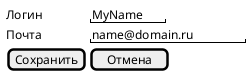 @startsalt user
{
  Логин | "MyName   "
  Почта | "name@domain.ru     "
  [Сохранить] | [ Отмена  ]
}
@endsalt